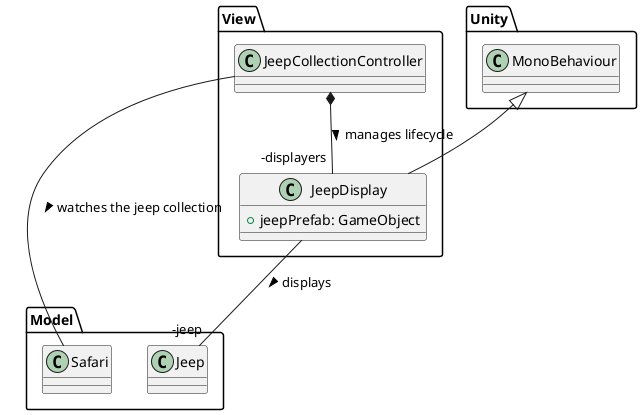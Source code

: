 @startuml
namespace View{
class JeepCollectionController{

}

class JeepDisplay{
    +jeepPrefab: GameObject
}
}
Unity.MonoBehaviour <|-- JeepDisplay
JeepDisplay -- "-jeep" Model.Jeep: displays >

JeepCollectionController *-- "-displayers" JeepDisplay: manages lifecycle >

JeepCollectionController -- Model.Safari: watches the jeep collection > 
@enduml